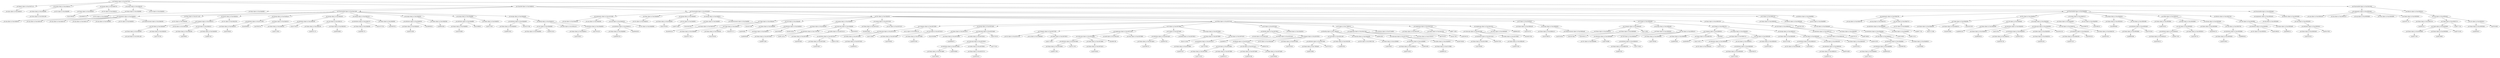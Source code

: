 strict digraph  {
<_ast.alias object at 0xa18afee50>;
<_ast.Import object at 0xa19c87c10>;
<_ast.Store object at 0x10295c290>;
<_ast.Name object at 0xa18afedd0>;
<_ast.Str object at 0xa18afed90>;
<_ast.Assign object at 0xa18afee10>;
<_ast.Name object at 0xa18afed50>;
Store2399344;
<_ast.Str object at 0xa18afed10>;
<_ast.Assign object at 0xa18a6d750>;
<_ast.Name object at 0xa18afe990>;
Store6809710;
<_ast.Str object at 0xa18afe950>;
<_ast.Assign object at 0xa18afec50>;
<_ast.Str object at 0xa18afe890>;
<_ast.Expr object at 0xa18afe8d0>;
<_ast.arg object at 0xa18afe810>;
<_ast.arg object at 0xa18afe7d0>;
<_ast.arg object at 0xa18afe750>;
<_ast.arg object at 0xa18afe710>;
<_ast.arg object at 0xa18afe690>;
<_ast.Str object at 0xa18afe650>;
<_ast.NameConstant object at 0xa18afe5d0>;
<_ast.arguments object at 0xa18afe850>;
<_ast.Str object at 0xa18afe590>;
<_ast.Expr object at 0xa19c7cc50>;
<_ast.Load object at 0x10295c1d0>;
<_ast.Name object at 0xa18afe490>;
<_ast.Name object at 0xa18afe450>;
Load7476739;
<_ast.Call object at 0xa18afe4d0>;
<_ast.Eq object at 0x102961a90>;
<_ast.Name object at 0xa18afe3d0>;
Load209655;
<_ast.Name object at 0xa18afe390>;
Load667442;
<_ast.Call object at 0xa18afe410>;
<_ast.Compare object at 0xa18afe510>;
<_ast.Str object at 0xa16da2550>;
<_ast.Assert object at 0xa18afe550>;
<_ast.Name object at 0xa18afe350>;
Load4168448;
<_ast.Attribute object at 0xa19c7c950>;
Store6308952;
<_ast.Name object at 0xa18afe310>;
Load7892524;
<_ast.Assign object at 0xa18a58a10>;
<_ast.Name object at 0xa18afe250>;
Load2112854;
<_ast.Attribute object at 0xa18afe290>;
Store2750410;
<_ast.Name object at 0xa18afe1d0>;
Load5531170;
<_ast.Name object at 0xa18afe190>;
Load9549466;
<_ast.Call object at 0xa18afe210>;
<_ast.Assign object at 0xa18afe2d0>;
<_ast.Name object at 0xa18afe0d0>;
Load5894779;
<_ast.Attribute object at 0xa18afe110>;
Store1973759;
<_ast.Name object at 0xa18afe090>;
Load3408750;
<_ast.Assign object at 0xa18afe150>;
<_ast.Name object at 0xa16da8a50>;
Load4321939;
<_ast.Attribute object at 0xa16da8550>;
Store8800810;
<_ast.Name object at 0xa16da82d0>;
Load6843309;
<_ast.Assign object at 0xa18afe050>;
<_ast.Name object at 0xa16da8f50>;
Load1618466;
<_ast.Attribute object at 0xa16da8f90>;
Store1968622;
<_ast.Name object at 0xa16da8f10>;
Load3737907;
<_ast.Assign object at 0xa16da8fd0>;
<_ast.Name object at 0xa16da8e50>;
Load8910455;
<_ast.Attribute object at 0xa16da8e90>;
Store5475796;
<_ast.Num object at 0xa16da8d90>;
<_ast.List object at 0xa16da8dd0>;
Load5013518;
<_ast.Mult object at 0x10295ce10>;
<_ast.Name object at 0xa16da8d10>;
Load2428537;
<_ast.Attribute object at 0xa16da8d50>;
Load7434130;
<_ast.BinOp object at 0xa16da8e10>;
<_ast.Assign object at 0xa16da8ed0>;
<_ast.FunctionDef object at 0xa18a41490>;
<_ast.arg object at 0xa16da8cd0>;
<_ast.arg object at 0xa16da8c90>;
<_ast.Name object at 0xa16da8bd0>;
Load6038726;
<_ast.Attribute object at 0xa16da8c10>;
Load4948180;
<_ast.Str object at 0xa16da8b90>;
<_ast.Call object at 0xa16da8c50>;
<_ast.arguments object at 0xa1a3105d0>;
<_ast.Str object at 0xa16da8b10>;
<_ast.Expr object at 0xa16da8b50>;
<_ast.Name object at 0xa18afee90>;
Store1355350;
<_ast.List object at 0xa18afef50>;
Load6725300;
<_ast.Assign object at 0xa18afeed0>;
<_ast.Name object at 0xa18afefd0>;
Store5506789;
<_ast.NameConstant object at 0xa18afef90>;
<_ast.Assign object at 0xa18afef10>;
<_ast.Name object at 0xa18afe790>;
Store8626167;
<_ast.Name object at 0xa18afe6d0>;
Store9147746;
<_ast.Name object at 0xa18afecd0>;
Store760199;
<_ast.Tuple object at 0xa18afeb10>;
Store2670772;
<_ast.Tuple object at 0xa18afea50>;
Store407589;
<_ast.Name object at 0xa18afeb90>;
Load292961;
<_ast.Name object at 0xa18afe610>;
Load8365086;
<_ast.Attribute object at 0xa18afeb50>;
Load1094934;
<_ast.Call object at 0xa18afea90>;
<_ast.Name object at 0xa18afead0>;
Store9210910;
<_ast.Name object at 0xa16d7d050>;
Load9675296;
<_ast.Attribute object at 0xa17b97050>;
Load6114074;
<_ast.Name object at 0xa16d7d090>;
Load3492486;
<_ast.Index object at 0xa16d7d110>;
<_ast.Subscript object at 0xa18afebd0>;
Load1933813;
<_ast.Assign object at 0xa18afe9d0>;
<_ast.Name object at 0xa16d7d150>;
Store8823604;
<_ast.Str object at 0xa16d7d210>;
<_ast.Assign object at 0xa16d7d190>;
<_ast.Name object at 0xa16d7d2d0>;
Load4979007;
<_ast.Attribute object at 0xa16d7d310>;
Load5147030;
<_ast.Name object at 0xa16d7d350>;
Load885916;
<_ast.Index object at 0xa16d7d390>;
<_ast.Subscript object at 0xa16d7d250>;
Load1229891;
<_ast.Lt object at 0x102961c10>;
<_ast.Name object at 0xa16d7d3d0>;
Load7605601;
<_ast.Name object at 0xa16d7d490>;
Load5022500;
<_ast.Call object at 0xa16d7d410>;
<_ast.Compare object at 0xa16d7d290>;
<_ast.Name object at 0xa16d7d510>;
Store2003899;
<_ast.Name object at 0xa16d7d590>;
Load4684672;
<_ast.Name object at 0xa16d7d690>;
Load5798001;
<_ast.Attribute object at 0xa16d7d5d0>;
Load5559809;
<_ast.Name object at 0xa16d7d710>;
Load4920457;
<_ast.Index object at 0xa16d7d650>;
<_ast.Subscript object at 0xa16d7d610>;
Load775344;
<_ast.Index object at 0xa16d7d550>;
<_ast.Subscript object at 0xa16d7d4d0>;
Load1078379;
<_ast.Assign object at 0xa16d7d450>;
<_ast.Str object at 0xa16d7d750>;
<_ast.In object at 0x1029690d0>;
<_ast.Name object at 0xa16d7d810>;
Load2175384;
<_ast.Compare object at 0xa16d7d790>;
<_ast.Name object at 0xa16d7d950>;
Load8312798;
<_ast.Attribute object at 0xa16d7d850>;
Load7011825;
<_ast.Name object at 0xa16d7da10>;
Load2544924;
<_ast.Index object at 0xa16d7d8d0>;
<_ast.Subscript object at 0xa16d7d890>;
Store894786;
<_ast.Add object at 0x10295cc90>;
<_ast.Num object at 0xa16d7d990>;
<_ast.AugAssign object at 0xa16d7d7d0>;
<_ast.Name object at 0xa16d7db50>;
Load4389276;
<_ast.Attribute object at 0xa16d7da50>;
Load3647822;
<_ast.Break object at 0xa16d7db10>;
<_ast.If object at 0xa16d7dad0>;
<_ast.Name object at 0xa16d7db90>;
Store1214443;
<_ast.Name object at 0xa16d7d9d0>;
Load4674877;
<_ast.Attribute object at 0xa16d7dc10>;
Load7167638;
<_ast.Call object at 0xa16d7dc50>;
<_ast.Assign object at 0xa16d7dbd0>;
<_ast.If object at 0xa16d7d6d0>;
<_ast.And object at 0x10295ca90>;
<_ast.Name object at 0xa16d7dcd0>;
Load468574;
<_ast.Name object at 0xa16d7df50>;
Load2116797;
<_ast.Name object at 0xa16d7df90>;
Load9455471;
<_ast.Call object at 0xa16d7d0d0>;
<_ast.Name object at 0xa16d7de90>;
Load6026789;
<_ast.Name object at 0xa16d7da90>;
Load3289084;
<_ast.Call object at 0xa16d7de10>;
<_ast.BinOp object at 0xa16d7dd10>;
Add3647841;
<_ast.Gt object at 0x102961d90>;
<_ast.Name object at 0xa16d7de50>;
Load7676434;
<_ast.Compare object at 0xa16d7df10>;
<_ast.BoolOp object at 0xa16d7d910>;
<_ast.Break object at 0xa18a48550>;
<_ast.If object at 0xa16d7dc90>;
<_ast.Name object at 0xa17d85a90>;
Load6223984;
<_ast.Attribute object at 0xa18a519d0>;
Load797610;
<_ast.Name object at 0xa19c6c290>;
Load656788;
<_ast.Call object at 0xa18a51a90>;
<_ast.Not object at 0x1029617d0>;
<_ast.Name object at 0xa1a2f0dd0>;
Load6198912;
<_ast.UnaryOp object at 0xa18aa9c90>;
<_ast.BoolOp object at 0xa17d80450>;
And8824834;
<_ast.Name object at 0xa1a306a10>;
Load8791933;
<_ast.Attribute object at 0xa1a306990>;
Load654088;
<_ast.Name object at 0xa22135fd0>;
Load9681551;
<_ast.Index object at 0xa18a6d950>;
<_ast.Subscript object at 0xa19c76210>;
Store6784843;
<_ast.Num object at 0xa1b7d5410>;
<_ast.AugAssign object at 0xa18a513d0>;
Add7824970;
<_ast.Continue object at 0xa167ad9d0>;
<_ast.If object at 0xa17d80510>;
<_ast.Name object at 0xa18a41e50>;
Store31769;
<_ast.Name object at 0xa18a41f50>;
Load5348145;
<_ast.AugAssign object at 0xa18a55190>;
Add6771809;
<_ast.Name object at 0xa18a70090>;
Load1495861;
<_ast.Attribute object at 0xa18a70c50>;
Load3457058;
<_ast.Name object at 0xa16d84c90>;
Load6357059;
<_ast.Index object at 0xa18a700d0>;
<_ast.Subscript object at 0xa18a41990>;
Store6347845;
<_ast.Num object at 0xa16d84bd0>;
<_ast.AugAssign object at 0xa18a41610>;
Add6694186;
<_ast.While object at 0xa16d7d1d0>;
<_ast.Name object at 0xa16d84cd0>;
Load1919747;
<_ast.Name object at 0xa16d84c10>;
Store5198679;
<_ast.NameConstant object at 0xa16d84ad0>;
<_ast.Assign object at 0xa16d84b50>;
<_ast.If object at 0xa18a58e50>;
<_ast.Name object at 0xa16d84b10>;
Load2344282;
<_ast.Name object at 0xa16d849d0>;
Load2407094;
<_ast.Compare object at 0xa16d84a50>;
Eq2112800;
<_ast.Name object at 0xa16d84950>;
Store4584711;
<_ast.Str object at 0xa16d84990>;
<_ast.Attribute object at 0xa16d848d0>;
Load5765696;
<_ast.Name object at 0xa16d847d0>;
Load647642;
<_ast.Attribute object at 0xa16d84910>;
Load7276381;
<_ast.Call object at 0xa16d84850>;
<_ast.Name object at 0xa16d84890>;
Load7209546;
<_ast.Call object at 0xa16d84a10>;
<_ast.Assign object at 0xa16d84a90>;
<_ast.Name object at 0xa16d846d0>;
Load9564381;
<_ast.Name object at 0xa16d84790>;
Load4959979;
<_ast.Compare object at 0xa16d84810>;
Eq338687;
<_ast.Name object at 0xa16d84710>;
Store7188717;
<_ast.Str object at 0xa16d84550>;
<_ast.Attribute object at 0xa16d84690>;
Load1518147;
<_ast.Name object at 0xa16d84590>;
Load5732058;
<_ast.Attribute object at 0xa16d844d0>;
Load1064375;
<_ast.Call object at 0xa16d84610>;
<_ast.Name object at 0xa16d84450>;
Load5925508;
<_ast.Call object at 0xa16d845d0>;
<_ast.Assign object at 0xa16d84650>;
<_ast.Name object at 0xa16d84390>;
Store2187648;
<_ast.Str object at 0xa16d843d0>;
<_ast.Attribute object at 0xa16d84310>;
Load559065;
<_ast.Name object at 0xa16d84210>;
Load6397341;
<_ast.Attribute object at 0xa16d84350>;
Load9791608;
<_ast.Call object at 0xa16d84290>;
<_ast.Name object at 0xa16d842d0>;
Load4553204;
<_ast.Call object at 0xa16d84490>;
<_ast.Assign object at 0xa16d84510>;
<_ast.If object at 0xa16d84750>;
<_ast.If object at 0xa16d84b90>;
<_ast.Name object at 0xa16d841d0>;
Load4513976;
<_ast.Attribute object at 0xa16d84110>;
Load4782147;
<_ast.Name object at 0xa16d84090>;
Load6746904;
<_ast.Call object at 0xa16d84250>;
<_ast.Expr object at 0xa16d84190>;
<_ast.For object at 0xa18afec90>;
<_ast.Name object at 0xa16d84050>;
Load7901196;
<_ast.Name object at 0xa16da8950>;
Load5278514;
<_ast.Attribute object at 0xa16da8990>;
Load8834353;
<_ast.Attribute object at 0xa16da89d0>;
Load5869798;
<_ast.Name object at 0xa16da8910>;
Load293606;
<_ast.Call object at 0xa16da8a10>;
<_ast.Attribute object at 0xa16da8a90>;
Load3136632;
<_ast.Call object at 0xa16da8ad0>;
<_ast.Return object at 0xa16d840d0>;
<_ast.If object at 0xa16d84150>;
<_ast.Str object at 0xa16da8890>;
<_ast.Return object at 0xa16da88d0>;
<_ast.FunctionDef object at 0xa16d2d650>;
<_ast.arg object at 0xa16da8790>;
<_ast.arg object at 0xa16da8750>;
<_ast.Name object at 0xa16da8690>;
Load6115512;
<_ast.Attribute object at 0xa16da86d0>;
Load9077762;
<_ast.Str object at 0xa16da8650>;
<_ast.Call object at 0xa16da8710>;
<_ast.arguments object at 0xa16da87d0>;
<_ast.Name object at 0xa16da8590>;
Store7127386;
<_ast.Name object at 0xa16da8510>;
Store9553992;
<_ast.Tuple object at 0xa16da85d0>;
Store3432338;
<_ast.Name object at 0xa16da8490>;
Load6081025;
<_ast.Name object at 0xa16da8410>;
Load8849526;
<_ast.Attribute object at 0xa16da8450>;
Load123015;
<_ast.Call object at 0xa16da84d0>;
<_ast.Name object at 0xa16da8310>;
Load5045726;
<_ast.Attribute object at 0xa16da8350>;
Load4918756;
<_ast.Name object at 0xa16da8250>;
Load2642291;
<_ast.Index object at 0xa16da8290>;
<_ast.Subscript object at 0xa16da8390>;
Store5941351;
<_ast.Name object at 0xa16da8190>;
Load3873227;
<_ast.Attribute object at 0xa16da81d0>;
Load2803529;
<_ast.Name object at 0xa16da8150>;
Load5481381;
<_ast.Call object at 0xa16da8210>;
<_ast.Assign object at 0xa16da83d0>;
<_ast.For object at 0xa16da8610>;
<_ast.Name object at 0xa16da80d0>;
Store3899761;
<_ast.List object at 0xa16da8090>;
Load1698252;
<_ast.Assign object at 0xa16da8110>;
<_ast.Name object at 0xa16930550>;
Store9800992;
<_ast.Name object at 0xa169308d0>;
Load6805066;
<_ast.Attribute object at 0xa16930ad0>;
Load7978246;
<_ast.Call object at 0xa16930490>;
<_ast.Assign object at 0xa16da8050>;
<_ast.Name object at 0xa16930fd0>;
Load9233023;
<_ast.Name object at 0xa16930a10>;
Load4446222;
<_ast.Attribute object at 0xa16930810>;
Load5817002;
<_ast.Name object at 0xa16930910>;
Load1464718;
<_ast.Call object at 0xa16930850>;
<_ast.Expr object at 0xa169309d0>;
<_ast.Name object at 0xa16930890>;
Store6395276;
<_ast.Name object at 0xa16930950>;
Load3416823;
<_ast.Attribute object at 0xa16930990>;
Load8880043;
<_ast.Call object at 0xa16930790>;
<_ast.Assign object at 0xa16930a90>;
<_ast.While object at 0xa16930e10>;
<_ast.Str object at 0xa16930f10>;
<_ast.Attribute object at 0xa16930f50>;
Load2269818;
<_ast.Name object at 0xa16930ed0>;
Load5888214;
<_ast.Call object at 0xa16930f90>;
<_ast.Return object at 0xa169307d0>;
<_ast.FunctionDef object at 0xa16da8850>;
<_ast.arg object at 0xa16930dd0>;
<_ast.arguments object at 0xa16930e50>;
<_ast.Name object at 0xa16930cd0>;
Load3192323;
<_ast.Attribute object at 0xa16930d10>;
Load3247902;
<_ast.Call object at 0xa16930d50>;
<_ast.Return object at 0xa16930d90>;
<_ast.FunctionDef object at 0xa16930e90>;
<_ast.ClassDef object at 0xa18afe910>;
<_ast.arg object at 0xa16930c50>;
<_ast.arg object at 0xa16930c10>;
<_ast.arg object at 0xa16930bd0>;
<_ast.Num object at 0xa16930b90>;
<_ast.Name object at 0xa16930b50>;
Load1097178;
<_ast.arguments object at 0xa16930c90>;
<_ast.Name object at 0xa16930750>;
Load361014;
<_ast.Name object at 0xa16930690>;
Load3571081;
<_ast.Name object at 0xa16930650>;
Load8159962;
<_ast.Tuple object at 0xa169306d0>;
Load3724193;
<_ast.Tuple object at 0xa16930710>;
Load6777243;
<_ast.Name object at 0xa169305d0>;
Load4635627;
<_ast.List object at 0xa16930610>;
Load7616062;
<_ast.Call object at 0xa16930a50>;
<_ast.Return object at 0xa16930b10>;
<_ast.FunctionDef object at 0xa18a41d50>;
<_ast.Module object at 0xa19c87550>;
<_ast.Import object at 0xa19c87c10> -> <_ast.alias object at 0xa18afee50>;
<_ast.Name object at 0xa18afedd0> -> <_ast.Store object at 0x10295c290>;
<_ast.Assign object at 0xa18afee10> -> <_ast.Name object at 0xa18afedd0>;
<_ast.Assign object at 0xa18afee10> -> <_ast.Str object at 0xa18afed90>;
<_ast.Name object at 0xa18afed50> -> Store2399344;
<_ast.Assign object at 0xa18a6d750> -> <_ast.Name object at 0xa18afed50>;
<_ast.Assign object at 0xa18a6d750> -> <_ast.Str object at 0xa18afed10>;
<_ast.Name object at 0xa18afe990> -> Store6809710;
<_ast.Assign object at 0xa18afec50> -> <_ast.Name object at 0xa18afe990>;
<_ast.Assign object at 0xa18afec50> -> <_ast.Str object at 0xa18afe950>;
<_ast.Expr object at 0xa18afe8d0> -> <_ast.Str object at 0xa18afe890>;
<_ast.arguments object at 0xa18afe850> -> <_ast.arg object at 0xa18afe810>;
<_ast.arguments object at 0xa18afe850> -> <_ast.arg object at 0xa18afe7d0>;
<_ast.arguments object at 0xa18afe850> -> <_ast.arg object at 0xa18afe750>;
<_ast.arguments object at 0xa18afe850> -> <_ast.arg object at 0xa18afe710>;
<_ast.arguments object at 0xa18afe850> -> <_ast.arg object at 0xa18afe690>;
<_ast.arguments object at 0xa18afe850> -> <_ast.Str object at 0xa18afe650>;
<_ast.arguments object at 0xa18afe850> -> <_ast.NameConstant object at 0xa18afe5d0>;
<_ast.Expr object at 0xa19c7cc50> -> <_ast.Str object at 0xa18afe590>;
<_ast.Name object at 0xa18afe490> -> <_ast.Load object at 0x10295c1d0>;
<_ast.Name object at 0xa18afe450> -> Load7476739;
<_ast.Call object at 0xa18afe4d0> -> <_ast.Name object at 0xa18afe490>;
<_ast.Call object at 0xa18afe4d0> -> <_ast.Name object at 0xa18afe450>;
<_ast.Name object at 0xa18afe3d0> -> Load209655;
<_ast.Name object at 0xa18afe390> -> Load667442;
<_ast.Call object at 0xa18afe410> -> <_ast.Name object at 0xa18afe3d0>;
<_ast.Call object at 0xa18afe410> -> <_ast.Name object at 0xa18afe390>;
<_ast.Compare object at 0xa18afe510> -> <_ast.Call object at 0xa18afe4d0>;
<_ast.Compare object at 0xa18afe510> -> <_ast.Eq object at 0x102961a90>;
<_ast.Compare object at 0xa18afe510> -> <_ast.Call object at 0xa18afe410>;
<_ast.Assert object at 0xa18afe550> -> <_ast.Compare object at 0xa18afe510>;
<_ast.Assert object at 0xa18afe550> -> <_ast.Str object at 0xa16da2550>;
<_ast.Name object at 0xa18afe350> -> Load4168448;
<_ast.Attribute object at 0xa19c7c950> -> <_ast.Name object at 0xa18afe350>;
<_ast.Attribute object at 0xa19c7c950> -> Store6308952;
<_ast.Name object at 0xa18afe310> -> Load7892524;
<_ast.Assign object at 0xa18a58a10> -> <_ast.Attribute object at 0xa19c7c950>;
<_ast.Assign object at 0xa18a58a10> -> <_ast.Name object at 0xa18afe310>;
<_ast.Name object at 0xa18afe250> -> Load2112854;
<_ast.Attribute object at 0xa18afe290> -> <_ast.Name object at 0xa18afe250>;
<_ast.Attribute object at 0xa18afe290> -> Store2750410;
<_ast.Name object at 0xa18afe1d0> -> Load5531170;
<_ast.Name object at 0xa18afe190> -> Load9549466;
<_ast.Call object at 0xa18afe210> -> <_ast.Name object at 0xa18afe1d0>;
<_ast.Call object at 0xa18afe210> -> <_ast.Name object at 0xa18afe190>;
<_ast.Assign object at 0xa18afe2d0> -> <_ast.Attribute object at 0xa18afe290>;
<_ast.Assign object at 0xa18afe2d0> -> <_ast.Call object at 0xa18afe210>;
<_ast.Name object at 0xa18afe0d0> -> Load5894779;
<_ast.Attribute object at 0xa18afe110> -> <_ast.Name object at 0xa18afe0d0>;
<_ast.Attribute object at 0xa18afe110> -> Store1973759;
<_ast.Name object at 0xa18afe090> -> Load3408750;
<_ast.Assign object at 0xa18afe150> -> <_ast.Attribute object at 0xa18afe110>;
<_ast.Assign object at 0xa18afe150> -> <_ast.Name object at 0xa18afe090>;
<_ast.Name object at 0xa16da8a50> -> Load4321939;
<_ast.Attribute object at 0xa16da8550> -> <_ast.Name object at 0xa16da8a50>;
<_ast.Attribute object at 0xa16da8550> -> Store8800810;
<_ast.Name object at 0xa16da82d0> -> Load6843309;
<_ast.Assign object at 0xa18afe050> -> <_ast.Attribute object at 0xa16da8550>;
<_ast.Assign object at 0xa18afe050> -> <_ast.Name object at 0xa16da82d0>;
<_ast.Name object at 0xa16da8f50> -> Load1618466;
<_ast.Attribute object at 0xa16da8f90> -> <_ast.Name object at 0xa16da8f50>;
<_ast.Attribute object at 0xa16da8f90> -> Store1968622;
<_ast.Name object at 0xa16da8f10> -> Load3737907;
<_ast.Assign object at 0xa16da8fd0> -> <_ast.Attribute object at 0xa16da8f90>;
<_ast.Assign object at 0xa16da8fd0> -> <_ast.Name object at 0xa16da8f10>;
<_ast.Name object at 0xa16da8e50> -> Load8910455;
<_ast.Attribute object at 0xa16da8e90> -> <_ast.Name object at 0xa16da8e50>;
<_ast.Attribute object at 0xa16da8e90> -> Store5475796;
<_ast.List object at 0xa16da8dd0> -> <_ast.Num object at 0xa16da8d90>;
<_ast.List object at 0xa16da8dd0> -> Load5013518;
<_ast.Name object at 0xa16da8d10> -> Load2428537;
<_ast.Attribute object at 0xa16da8d50> -> <_ast.Name object at 0xa16da8d10>;
<_ast.Attribute object at 0xa16da8d50> -> Load7434130;
<_ast.BinOp object at 0xa16da8e10> -> <_ast.List object at 0xa16da8dd0>;
<_ast.BinOp object at 0xa16da8e10> -> <_ast.Mult object at 0x10295ce10>;
<_ast.BinOp object at 0xa16da8e10> -> <_ast.Attribute object at 0xa16da8d50>;
<_ast.Assign object at 0xa16da8ed0> -> <_ast.Attribute object at 0xa16da8e90>;
<_ast.Assign object at 0xa16da8ed0> -> <_ast.BinOp object at 0xa16da8e10>;
<_ast.FunctionDef object at 0xa18a41490> -> <_ast.arguments object at 0xa18afe850>;
<_ast.FunctionDef object at 0xa18a41490> -> <_ast.Expr object at 0xa19c7cc50>;
<_ast.FunctionDef object at 0xa18a41490> -> <_ast.Assert object at 0xa18afe550>;
<_ast.FunctionDef object at 0xa18a41490> -> <_ast.Assign object at 0xa18a58a10>;
<_ast.FunctionDef object at 0xa18a41490> -> <_ast.Assign object at 0xa18afe2d0>;
<_ast.FunctionDef object at 0xa18a41490> -> <_ast.Assign object at 0xa18afe150>;
<_ast.FunctionDef object at 0xa18a41490> -> <_ast.Assign object at 0xa18afe050>;
<_ast.FunctionDef object at 0xa18a41490> -> <_ast.Assign object at 0xa16da8fd0>;
<_ast.FunctionDef object at 0xa18a41490> -> <_ast.Assign object at 0xa16da8ed0>;
<_ast.Name object at 0xa16da8bd0> -> Load6038726;
<_ast.Attribute object at 0xa16da8c10> -> <_ast.Name object at 0xa16da8bd0>;
<_ast.Attribute object at 0xa16da8c10> -> Load4948180;
<_ast.Call object at 0xa16da8c50> -> <_ast.Attribute object at 0xa16da8c10>;
<_ast.Call object at 0xa16da8c50> -> <_ast.Str object at 0xa16da8b90>;
<_ast.arguments object at 0xa1a3105d0> -> <_ast.arg object at 0xa16da8cd0>;
<_ast.arguments object at 0xa1a3105d0> -> <_ast.arg object at 0xa16da8c90>;
<_ast.arguments object at 0xa1a3105d0> -> <_ast.Call object at 0xa16da8c50>;
<_ast.Expr object at 0xa16da8b50> -> <_ast.Str object at 0xa16da8b10>;
<_ast.Name object at 0xa18afee90> -> Store1355350;
<_ast.List object at 0xa18afef50> -> Load6725300;
<_ast.Assign object at 0xa18afeed0> -> <_ast.Name object at 0xa18afee90>;
<_ast.Assign object at 0xa18afeed0> -> <_ast.List object at 0xa18afef50>;
<_ast.Name object at 0xa18afefd0> -> Store5506789;
<_ast.Assign object at 0xa18afef10> -> <_ast.Name object at 0xa18afefd0>;
<_ast.Assign object at 0xa18afef10> -> <_ast.NameConstant object at 0xa18afef90>;
<_ast.Name object at 0xa18afe790> -> Store8626167;
<_ast.Name object at 0xa18afe6d0> -> Store9147746;
<_ast.Name object at 0xa18afecd0> -> Store760199;
<_ast.Tuple object at 0xa18afeb10> -> <_ast.Name object at 0xa18afe6d0>;
<_ast.Tuple object at 0xa18afeb10> -> <_ast.Name object at 0xa18afecd0>;
<_ast.Tuple object at 0xa18afeb10> -> Store2670772;
<_ast.Tuple object at 0xa18afea50> -> <_ast.Name object at 0xa18afe790>;
<_ast.Tuple object at 0xa18afea50> -> <_ast.Tuple object at 0xa18afeb10>;
<_ast.Tuple object at 0xa18afea50> -> Store407589;
<_ast.Name object at 0xa18afeb90> -> Load292961;
<_ast.Name object at 0xa18afe610> -> Load8365086;
<_ast.Attribute object at 0xa18afeb50> -> <_ast.Name object at 0xa18afe610>;
<_ast.Attribute object at 0xa18afeb50> -> Load1094934;
<_ast.Call object at 0xa18afea90> -> <_ast.Name object at 0xa18afeb90>;
<_ast.Call object at 0xa18afea90> -> <_ast.Attribute object at 0xa18afeb50>;
<_ast.Name object at 0xa18afead0> -> Store9210910;
<_ast.Name object at 0xa16d7d050> -> Load9675296;
<_ast.Attribute object at 0xa17b97050> -> <_ast.Name object at 0xa16d7d050>;
<_ast.Attribute object at 0xa17b97050> -> Load6114074;
<_ast.Name object at 0xa16d7d090> -> Load3492486;
<_ast.Index object at 0xa16d7d110> -> <_ast.Name object at 0xa16d7d090>;
<_ast.Subscript object at 0xa18afebd0> -> <_ast.Attribute object at 0xa17b97050>;
<_ast.Subscript object at 0xa18afebd0> -> <_ast.Index object at 0xa16d7d110>;
<_ast.Subscript object at 0xa18afebd0> -> Load1933813;
<_ast.Assign object at 0xa18afe9d0> -> <_ast.Name object at 0xa18afead0>;
<_ast.Assign object at 0xa18afe9d0> -> <_ast.Subscript object at 0xa18afebd0>;
<_ast.Name object at 0xa16d7d150> -> Store8823604;
<_ast.Assign object at 0xa16d7d190> -> <_ast.Name object at 0xa16d7d150>;
<_ast.Assign object at 0xa16d7d190> -> <_ast.Str object at 0xa16d7d210>;
<_ast.Name object at 0xa16d7d2d0> -> Load4979007;
<_ast.Attribute object at 0xa16d7d310> -> <_ast.Name object at 0xa16d7d2d0>;
<_ast.Attribute object at 0xa16d7d310> -> Load5147030;
<_ast.Name object at 0xa16d7d350> -> Load885916;
<_ast.Index object at 0xa16d7d390> -> <_ast.Name object at 0xa16d7d350>;
<_ast.Subscript object at 0xa16d7d250> -> <_ast.Attribute object at 0xa16d7d310>;
<_ast.Subscript object at 0xa16d7d250> -> <_ast.Index object at 0xa16d7d390>;
<_ast.Subscript object at 0xa16d7d250> -> Load1229891;
<_ast.Name object at 0xa16d7d3d0> -> Load7605601;
<_ast.Name object at 0xa16d7d490> -> Load5022500;
<_ast.Call object at 0xa16d7d410> -> <_ast.Name object at 0xa16d7d3d0>;
<_ast.Call object at 0xa16d7d410> -> <_ast.Name object at 0xa16d7d490>;
<_ast.Compare object at 0xa16d7d290> -> <_ast.Subscript object at 0xa16d7d250>;
<_ast.Compare object at 0xa16d7d290> -> <_ast.Lt object at 0x102961c10>;
<_ast.Compare object at 0xa16d7d290> -> <_ast.Call object at 0xa16d7d410>;
<_ast.Name object at 0xa16d7d510> -> Store2003899;
<_ast.Name object at 0xa16d7d590> -> Load4684672;
<_ast.Name object at 0xa16d7d690> -> Load5798001;
<_ast.Attribute object at 0xa16d7d5d0> -> <_ast.Name object at 0xa16d7d690>;
<_ast.Attribute object at 0xa16d7d5d0> -> Load5559809;
<_ast.Name object at 0xa16d7d710> -> Load4920457;
<_ast.Index object at 0xa16d7d650> -> <_ast.Name object at 0xa16d7d710>;
<_ast.Subscript object at 0xa16d7d610> -> <_ast.Attribute object at 0xa16d7d5d0>;
<_ast.Subscript object at 0xa16d7d610> -> <_ast.Index object at 0xa16d7d650>;
<_ast.Subscript object at 0xa16d7d610> -> Load775344;
<_ast.Index object at 0xa16d7d550> -> <_ast.Subscript object at 0xa16d7d610>;
<_ast.Subscript object at 0xa16d7d4d0> -> <_ast.Name object at 0xa16d7d590>;
<_ast.Subscript object at 0xa16d7d4d0> -> <_ast.Index object at 0xa16d7d550>;
<_ast.Subscript object at 0xa16d7d4d0> -> Load1078379;
<_ast.Assign object at 0xa16d7d450> -> <_ast.Name object at 0xa16d7d510>;
<_ast.Assign object at 0xa16d7d450> -> <_ast.Subscript object at 0xa16d7d4d0>;
<_ast.Name object at 0xa16d7d810> -> Load2175384;
<_ast.Compare object at 0xa16d7d790> -> <_ast.Str object at 0xa16d7d750>;
<_ast.Compare object at 0xa16d7d790> -> <_ast.In object at 0x1029690d0>;
<_ast.Compare object at 0xa16d7d790> -> <_ast.Name object at 0xa16d7d810>;
<_ast.Name object at 0xa16d7d950> -> Load8312798;
<_ast.Attribute object at 0xa16d7d850> -> <_ast.Name object at 0xa16d7d950>;
<_ast.Attribute object at 0xa16d7d850> -> Load7011825;
<_ast.Name object at 0xa16d7da10> -> Load2544924;
<_ast.Index object at 0xa16d7d8d0> -> <_ast.Name object at 0xa16d7da10>;
<_ast.Subscript object at 0xa16d7d890> -> <_ast.Attribute object at 0xa16d7d850>;
<_ast.Subscript object at 0xa16d7d890> -> <_ast.Index object at 0xa16d7d8d0>;
<_ast.Subscript object at 0xa16d7d890> -> Store894786;
<_ast.AugAssign object at 0xa16d7d7d0> -> <_ast.Subscript object at 0xa16d7d890>;
<_ast.AugAssign object at 0xa16d7d7d0> -> <_ast.Add object at 0x10295cc90>;
<_ast.AugAssign object at 0xa16d7d7d0> -> <_ast.Num object at 0xa16d7d990>;
<_ast.Name object at 0xa16d7db50> -> Load4389276;
<_ast.Attribute object at 0xa16d7da50> -> <_ast.Name object at 0xa16d7db50>;
<_ast.Attribute object at 0xa16d7da50> -> Load3647822;
<_ast.If object at 0xa16d7dad0> -> <_ast.Attribute object at 0xa16d7da50>;
<_ast.If object at 0xa16d7dad0> -> <_ast.Break object at 0xa16d7db10>;
<_ast.Name object at 0xa16d7db90> -> Store1214443;
<_ast.Name object at 0xa16d7d9d0> -> Load4674877;
<_ast.Attribute object at 0xa16d7dc10> -> <_ast.Name object at 0xa16d7d9d0>;
<_ast.Attribute object at 0xa16d7dc10> -> Load7167638;
<_ast.Call object at 0xa16d7dc50> -> <_ast.Attribute object at 0xa16d7dc10>;
<_ast.Assign object at 0xa16d7dbd0> -> <_ast.Name object at 0xa16d7db90>;
<_ast.Assign object at 0xa16d7dbd0> -> <_ast.Call object at 0xa16d7dc50>;
<_ast.If object at 0xa16d7d6d0> -> <_ast.Compare object at 0xa16d7d790>;
<_ast.If object at 0xa16d7d6d0> -> <_ast.AugAssign object at 0xa16d7d7d0>;
<_ast.If object at 0xa16d7d6d0> -> <_ast.If object at 0xa16d7dad0>;
<_ast.If object at 0xa16d7d6d0> -> <_ast.Assign object at 0xa16d7dbd0>;
<_ast.Name object at 0xa16d7dcd0> -> Load468574;
<_ast.Name object at 0xa16d7df50> -> Load2116797;
<_ast.Name object at 0xa16d7df90> -> Load9455471;
<_ast.Call object at 0xa16d7d0d0> -> <_ast.Name object at 0xa16d7df50>;
<_ast.Call object at 0xa16d7d0d0> -> <_ast.Name object at 0xa16d7df90>;
<_ast.Name object at 0xa16d7de90> -> Load6026789;
<_ast.Name object at 0xa16d7da90> -> Load3289084;
<_ast.Call object at 0xa16d7de10> -> <_ast.Name object at 0xa16d7de90>;
<_ast.Call object at 0xa16d7de10> -> <_ast.Name object at 0xa16d7da90>;
<_ast.BinOp object at 0xa16d7dd10> -> <_ast.Call object at 0xa16d7d0d0>;
<_ast.BinOp object at 0xa16d7dd10> -> Add3647841;
<_ast.BinOp object at 0xa16d7dd10> -> <_ast.Call object at 0xa16d7de10>;
<_ast.Name object at 0xa16d7de50> -> Load7676434;
<_ast.Compare object at 0xa16d7df10> -> <_ast.BinOp object at 0xa16d7dd10>;
<_ast.Compare object at 0xa16d7df10> -> <_ast.Gt object at 0x102961d90>;
<_ast.Compare object at 0xa16d7df10> -> <_ast.Name object at 0xa16d7de50>;
<_ast.BoolOp object at 0xa16d7d910> -> <_ast.And object at 0x10295ca90>;
<_ast.BoolOp object at 0xa16d7d910> -> <_ast.Name object at 0xa16d7dcd0>;
<_ast.BoolOp object at 0xa16d7d910> -> <_ast.Compare object at 0xa16d7df10>;
<_ast.If object at 0xa16d7dc90> -> <_ast.BoolOp object at 0xa16d7d910>;
<_ast.If object at 0xa16d7dc90> -> <_ast.Break object at 0xa18a48550>;
<_ast.Name object at 0xa17d85a90> -> Load6223984;
<_ast.Attribute object at 0xa18a519d0> -> <_ast.Name object at 0xa17d85a90>;
<_ast.Attribute object at 0xa18a519d0> -> Load797610;
<_ast.Name object at 0xa19c6c290> -> Load656788;
<_ast.Call object at 0xa18a51a90> -> <_ast.Attribute object at 0xa18a519d0>;
<_ast.Call object at 0xa18a51a90> -> <_ast.Name object at 0xa19c6c290>;
<_ast.Name object at 0xa1a2f0dd0> -> Load6198912;
<_ast.UnaryOp object at 0xa18aa9c90> -> <_ast.Not object at 0x1029617d0>;
<_ast.UnaryOp object at 0xa18aa9c90> -> <_ast.Name object at 0xa1a2f0dd0>;
<_ast.BoolOp object at 0xa17d80450> -> And8824834;
<_ast.BoolOp object at 0xa17d80450> -> <_ast.Call object at 0xa18a51a90>;
<_ast.BoolOp object at 0xa17d80450> -> <_ast.UnaryOp object at 0xa18aa9c90>;
<_ast.Name object at 0xa1a306a10> -> Load8791933;
<_ast.Attribute object at 0xa1a306990> -> <_ast.Name object at 0xa1a306a10>;
<_ast.Attribute object at 0xa1a306990> -> Load654088;
<_ast.Name object at 0xa22135fd0> -> Load9681551;
<_ast.Index object at 0xa18a6d950> -> <_ast.Name object at 0xa22135fd0>;
<_ast.Subscript object at 0xa19c76210> -> <_ast.Attribute object at 0xa1a306990>;
<_ast.Subscript object at 0xa19c76210> -> <_ast.Index object at 0xa18a6d950>;
<_ast.Subscript object at 0xa19c76210> -> Store6784843;
<_ast.AugAssign object at 0xa18a513d0> -> <_ast.Subscript object at 0xa19c76210>;
<_ast.AugAssign object at 0xa18a513d0> -> Add7824970;
<_ast.AugAssign object at 0xa18a513d0> -> <_ast.Num object at 0xa1b7d5410>;
<_ast.If object at 0xa17d80510> -> <_ast.BoolOp object at 0xa17d80450>;
<_ast.If object at 0xa17d80510> -> <_ast.AugAssign object at 0xa18a513d0>;
<_ast.If object at 0xa17d80510> -> <_ast.Continue object at 0xa167ad9d0>;
<_ast.Name object at 0xa18a41e50> -> Store31769;
<_ast.Name object at 0xa18a41f50> -> Load5348145;
<_ast.AugAssign object at 0xa18a55190> -> <_ast.Name object at 0xa18a41e50>;
<_ast.AugAssign object at 0xa18a55190> -> Add6771809;
<_ast.AugAssign object at 0xa18a55190> -> <_ast.Name object at 0xa18a41f50>;
<_ast.Name object at 0xa18a70090> -> Load1495861;
<_ast.Attribute object at 0xa18a70c50> -> <_ast.Name object at 0xa18a70090>;
<_ast.Attribute object at 0xa18a70c50> -> Load3457058;
<_ast.Name object at 0xa16d84c90> -> Load6357059;
<_ast.Index object at 0xa18a700d0> -> <_ast.Name object at 0xa16d84c90>;
<_ast.Subscript object at 0xa18a41990> -> <_ast.Attribute object at 0xa18a70c50>;
<_ast.Subscript object at 0xa18a41990> -> <_ast.Index object at 0xa18a700d0>;
<_ast.Subscript object at 0xa18a41990> -> Store6347845;
<_ast.AugAssign object at 0xa18a41610> -> <_ast.Subscript object at 0xa18a41990>;
<_ast.AugAssign object at 0xa18a41610> -> Add6694186;
<_ast.AugAssign object at 0xa18a41610> -> <_ast.Num object at 0xa16d84bd0>;
<_ast.While object at 0xa16d7d1d0> -> <_ast.Compare object at 0xa16d7d290>;
<_ast.While object at 0xa16d7d1d0> -> <_ast.Assign object at 0xa16d7d450>;
<_ast.While object at 0xa16d7d1d0> -> <_ast.If object at 0xa16d7d6d0>;
<_ast.While object at 0xa16d7d1d0> -> <_ast.If object at 0xa16d7dc90>;
<_ast.While object at 0xa16d7d1d0> -> <_ast.If object at 0xa17d80510>;
<_ast.While object at 0xa16d7d1d0> -> <_ast.AugAssign object at 0xa18a55190>;
<_ast.While object at 0xa16d7d1d0> -> <_ast.AugAssign object at 0xa18a41610>;
<_ast.Name object at 0xa16d84cd0> -> Load1919747;
<_ast.Name object at 0xa16d84c10> -> Store5198679;
<_ast.Assign object at 0xa16d84b50> -> <_ast.Name object at 0xa16d84c10>;
<_ast.Assign object at 0xa16d84b50> -> <_ast.NameConstant object at 0xa16d84ad0>;
<_ast.If object at 0xa18a58e50> -> <_ast.Name object at 0xa16d84cd0>;
<_ast.If object at 0xa18a58e50> -> <_ast.Assign object at 0xa16d84b50>;
<_ast.Name object at 0xa16d84b10> -> Load2344282;
<_ast.Name object at 0xa16d849d0> -> Load2407094;
<_ast.Compare object at 0xa16d84a50> -> <_ast.Name object at 0xa16d84b10>;
<_ast.Compare object at 0xa16d84a50> -> Eq2112800;
<_ast.Compare object at 0xa16d84a50> -> <_ast.Name object at 0xa16d849d0>;
<_ast.Name object at 0xa16d84950> -> Store4584711;
<_ast.Attribute object at 0xa16d848d0> -> <_ast.Str object at 0xa16d84990>;
<_ast.Attribute object at 0xa16d848d0> -> Load5765696;
<_ast.Name object at 0xa16d847d0> -> Load647642;
<_ast.Attribute object at 0xa16d84910> -> <_ast.Name object at 0xa16d847d0>;
<_ast.Attribute object at 0xa16d84910> -> Load7276381;
<_ast.Call object at 0xa16d84850> -> <_ast.Attribute object at 0xa16d84910>;
<_ast.Name object at 0xa16d84890> -> Load7209546;
<_ast.Call object at 0xa16d84a10> -> <_ast.Attribute object at 0xa16d848d0>;
<_ast.Call object at 0xa16d84a10> -> <_ast.Call object at 0xa16d84850>;
<_ast.Call object at 0xa16d84a10> -> <_ast.Name object at 0xa16d84890>;
<_ast.Assign object at 0xa16d84a90> -> <_ast.Name object at 0xa16d84950>;
<_ast.Assign object at 0xa16d84a90> -> <_ast.Call object at 0xa16d84a10>;
<_ast.Name object at 0xa16d846d0> -> Load9564381;
<_ast.Name object at 0xa16d84790> -> Load4959979;
<_ast.Compare object at 0xa16d84810> -> <_ast.Name object at 0xa16d846d0>;
<_ast.Compare object at 0xa16d84810> -> Eq338687;
<_ast.Compare object at 0xa16d84810> -> <_ast.Name object at 0xa16d84790>;
<_ast.Name object at 0xa16d84710> -> Store7188717;
<_ast.Attribute object at 0xa16d84690> -> <_ast.Str object at 0xa16d84550>;
<_ast.Attribute object at 0xa16d84690> -> Load1518147;
<_ast.Name object at 0xa16d84590> -> Load5732058;
<_ast.Attribute object at 0xa16d844d0> -> <_ast.Name object at 0xa16d84590>;
<_ast.Attribute object at 0xa16d844d0> -> Load1064375;
<_ast.Call object at 0xa16d84610> -> <_ast.Attribute object at 0xa16d844d0>;
<_ast.Name object at 0xa16d84450> -> Load5925508;
<_ast.Call object at 0xa16d845d0> -> <_ast.Attribute object at 0xa16d84690>;
<_ast.Call object at 0xa16d845d0> -> <_ast.Call object at 0xa16d84610>;
<_ast.Call object at 0xa16d845d0> -> <_ast.Name object at 0xa16d84450>;
<_ast.Assign object at 0xa16d84650> -> <_ast.Name object at 0xa16d84710>;
<_ast.Assign object at 0xa16d84650> -> <_ast.Call object at 0xa16d845d0>;
<_ast.Name object at 0xa16d84390> -> Store2187648;
<_ast.Attribute object at 0xa16d84310> -> <_ast.Str object at 0xa16d843d0>;
<_ast.Attribute object at 0xa16d84310> -> Load559065;
<_ast.Name object at 0xa16d84210> -> Load6397341;
<_ast.Attribute object at 0xa16d84350> -> <_ast.Name object at 0xa16d84210>;
<_ast.Attribute object at 0xa16d84350> -> Load9791608;
<_ast.Call object at 0xa16d84290> -> <_ast.Attribute object at 0xa16d84350>;
<_ast.Name object at 0xa16d842d0> -> Load4553204;
<_ast.Call object at 0xa16d84490> -> <_ast.Attribute object at 0xa16d84310>;
<_ast.Call object at 0xa16d84490> -> <_ast.Call object at 0xa16d84290>;
<_ast.Call object at 0xa16d84490> -> <_ast.Name object at 0xa16d842d0>;
<_ast.Assign object at 0xa16d84510> -> <_ast.Name object at 0xa16d84390>;
<_ast.Assign object at 0xa16d84510> -> <_ast.Call object at 0xa16d84490>;
<_ast.If object at 0xa16d84750> -> <_ast.Compare object at 0xa16d84810>;
<_ast.If object at 0xa16d84750> -> <_ast.Assign object at 0xa16d84650>;
<_ast.If object at 0xa16d84750> -> <_ast.Assign object at 0xa16d84510>;
<_ast.If object at 0xa16d84b90> -> <_ast.Compare object at 0xa16d84a50>;
<_ast.If object at 0xa16d84b90> -> <_ast.Assign object at 0xa16d84a90>;
<_ast.If object at 0xa16d84b90> -> <_ast.If object at 0xa16d84750>;
<_ast.Name object at 0xa16d841d0> -> Load4513976;
<_ast.Attribute object at 0xa16d84110> -> <_ast.Name object at 0xa16d841d0>;
<_ast.Attribute object at 0xa16d84110> -> Load4782147;
<_ast.Name object at 0xa16d84090> -> Load6746904;
<_ast.Call object at 0xa16d84250> -> <_ast.Attribute object at 0xa16d84110>;
<_ast.Call object at 0xa16d84250> -> <_ast.Name object at 0xa16d84090>;
<_ast.Expr object at 0xa16d84190> -> <_ast.Call object at 0xa16d84250>;
<_ast.For object at 0xa18afec90> -> <_ast.Tuple object at 0xa18afea50>;
<_ast.For object at 0xa18afec90> -> <_ast.Call object at 0xa18afea90>;
<_ast.For object at 0xa18afec90> -> <_ast.Assign object at 0xa18afe9d0>;
<_ast.For object at 0xa18afec90> -> <_ast.Assign object at 0xa16d7d190>;
<_ast.For object at 0xa18afec90> -> <_ast.While object at 0xa16d7d1d0>;
<_ast.For object at 0xa18afec90> -> <_ast.If object at 0xa18a58e50>;
<_ast.For object at 0xa18afec90> -> <_ast.If object at 0xa16d84b90>;
<_ast.For object at 0xa18afec90> -> <_ast.Expr object at 0xa16d84190>;
<_ast.Name object at 0xa16d84050> -> Load7901196;
<_ast.Name object at 0xa16da8950> -> Load5278514;
<_ast.Attribute object at 0xa16da8990> -> <_ast.Name object at 0xa16da8950>;
<_ast.Attribute object at 0xa16da8990> -> Load8834353;
<_ast.Attribute object at 0xa16da89d0> -> <_ast.Attribute object at 0xa16da8990>;
<_ast.Attribute object at 0xa16da89d0> -> Load5869798;
<_ast.Name object at 0xa16da8910> -> Load293606;
<_ast.Call object at 0xa16da8a10> -> <_ast.Attribute object at 0xa16da89d0>;
<_ast.Call object at 0xa16da8a10> -> <_ast.Name object at 0xa16da8910>;
<_ast.Attribute object at 0xa16da8a90> -> <_ast.Call object at 0xa16da8a10>;
<_ast.Attribute object at 0xa16da8a90> -> Load3136632;
<_ast.Call object at 0xa16da8ad0> -> <_ast.Attribute object at 0xa16da8a90>;
<_ast.Return object at 0xa16d840d0> -> <_ast.Call object at 0xa16da8ad0>;
<_ast.If object at 0xa16d84150> -> <_ast.Name object at 0xa16d84050>;
<_ast.If object at 0xa16d84150> -> <_ast.Return object at 0xa16d840d0>;
<_ast.Return object at 0xa16da88d0> -> <_ast.Str object at 0xa16da8890>;
<_ast.FunctionDef object at 0xa16d2d650> -> <_ast.arguments object at 0xa1a3105d0>;
<_ast.FunctionDef object at 0xa16d2d650> -> <_ast.Expr object at 0xa16da8b50>;
<_ast.FunctionDef object at 0xa16d2d650> -> <_ast.Assign object at 0xa18afeed0>;
<_ast.FunctionDef object at 0xa16d2d650> -> <_ast.Assign object at 0xa18afef10>;
<_ast.FunctionDef object at 0xa16d2d650> -> <_ast.For object at 0xa18afec90>;
<_ast.FunctionDef object at 0xa16d2d650> -> <_ast.If object at 0xa16d84150>;
<_ast.FunctionDef object at 0xa16d2d650> -> <_ast.Return object at 0xa16da88d0>;
<_ast.Name object at 0xa16da8690> -> Load6115512;
<_ast.Attribute object at 0xa16da86d0> -> <_ast.Name object at 0xa16da8690>;
<_ast.Attribute object at 0xa16da86d0> -> Load9077762;
<_ast.Call object at 0xa16da8710> -> <_ast.Attribute object at 0xa16da86d0>;
<_ast.Call object at 0xa16da8710> -> <_ast.Str object at 0xa16da8650>;
<_ast.arguments object at 0xa16da87d0> -> <_ast.arg object at 0xa16da8790>;
<_ast.arguments object at 0xa16da87d0> -> <_ast.arg object at 0xa16da8750>;
<_ast.arguments object at 0xa16da87d0> -> <_ast.Call object at 0xa16da8710>;
<_ast.Name object at 0xa16da8590> -> Store7127386;
<_ast.Name object at 0xa16da8510> -> Store9553992;
<_ast.Tuple object at 0xa16da85d0> -> <_ast.Name object at 0xa16da8590>;
<_ast.Tuple object at 0xa16da85d0> -> <_ast.Name object at 0xa16da8510>;
<_ast.Tuple object at 0xa16da85d0> -> Store3432338;
<_ast.Name object at 0xa16da8490> -> Load6081025;
<_ast.Name object at 0xa16da8410> -> Load8849526;
<_ast.Attribute object at 0xa16da8450> -> <_ast.Name object at 0xa16da8410>;
<_ast.Attribute object at 0xa16da8450> -> Load123015;
<_ast.Call object at 0xa16da84d0> -> <_ast.Name object at 0xa16da8490>;
<_ast.Call object at 0xa16da84d0> -> <_ast.Attribute object at 0xa16da8450>;
<_ast.Name object at 0xa16da8310> -> Load5045726;
<_ast.Attribute object at 0xa16da8350> -> <_ast.Name object at 0xa16da8310>;
<_ast.Attribute object at 0xa16da8350> -> Load4918756;
<_ast.Name object at 0xa16da8250> -> Load2642291;
<_ast.Index object at 0xa16da8290> -> <_ast.Name object at 0xa16da8250>;
<_ast.Subscript object at 0xa16da8390> -> <_ast.Attribute object at 0xa16da8350>;
<_ast.Subscript object at 0xa16da8390> -> <_ast.Index object at 0xa16da8290>;
<_ast.Subscript object at 0xa16da8390> -> Store5941351;
<_ast.Name object at 0xa16da8190> -> Load3873227;
<_ast.Attribute object at 0xa16da81d0> -> <_ast.Name object at 0xa16da8190>;
<_ast.Attribute object at 0xa16da81d0> -> Load2803529;
<_ast.Name object at 0xa16da8150> -> Load5481381;
<_ast.Call object at 0xa16da8210> -> <_ast.Attribute object at 0xa16da81d0>;
<_ast.Call object at 0xa16da8210> -> <_ast.Name object at 0xa16da8150>;
<_ast.Assign object at 0xa16da83d0> -> <_ast.Subscript object at 0xa16da8390>;
<_ast.Assign object at 0xa16da83d0> -> <_ast.Call object at 0xa16da8210>;
<_ast.For object at 0xa16da8610> -> <_ast.Tuple object at 0xa16da85d0>;
<_ast.For object at 0xa16da8610> -> <_ast.Call object at 0xa16da84d0>;
<_ast.For object at 0xa16da8610> -> <_ast.Assign object at 0xa16da83d0>;
<_ast.Name object at 0xa16da80d0> -> Store3899761;
<_ast.List object at 0xa16da8090> -> Load1698252;
<_ast.Assign object at 0xa16da8110> -> <_ast.Name object at 0xa16da80d0>;
<_ast.Assign object at 0xa16da8110> -> <_ast.List object at 0xa16da8090>;
<_ast.Name object at 0xa16930550> -> Store9800992;
<_ast.Name object at 0xa169308d0> -> Load6805066;
<_ast.Attribute object at 0xa16930ad0> -> <_ast.Name object at 0xa169308d0>;
<_ast.Attribute object at 0xa16930ad0> -> Load7978246;
<_ast.Call object at 0xa16930490> -> <_ast.Attribute object at 0xa16930ad0>;
<_ast.Assign object at 0xa16da8050> -> <_ast.Name object at 0xa16930550>;
<_ast.Assign object at 0xa16da8050> -> <_ast.Call object at 0xa16930490>;
<_ast.Name object at 0xa16930fd0> -> Load9233023;
<_ast.Name object at 0xa16930a10> -> Load4446222;
<_ast.Attribute object at 0xa16930810> -> <_ast.Name object at 0xa16930a10>;
<_ast.Attribute object at 0xa16930810> -> Load5817002;
<_ast.Name object at 0xa16930910> -> Load1464718;
<_ast.Call object at 0xa16930850> -> <_ast.Attribute object at 0xa16930810>;
<_ast.Call object at 0xa16930850> -> <_ast.Name object at 0xa16930910>;
<_ast.Expr object at 0xa169309d0> -> <_ast.Call object at 0xa16930850>;
<_ast.Name object at 0xa16930890> -> Store6395276;
<_ast.Name object at 0xa16930950> -> Load3416823;
<_ast.Attribute object at 0xa16930990> -> <_ast.Name object at 0xa16930950>;
<_ast.Attribute object at 0xa16930990> -> Load8880043;
<_ast.Call object at 0xa16930790> -> <_ast.Attribute object at 0xa16930990>;
<_ast.Assign object at 0xa16930a90> -> <_ast.Name object at 0xa16930890>;
<_ast.Assign object at 0xa16930a90> -> <_ast.Call object at 0xa16930790>;
<_ast.While object at 0xa16930e10> -> <_ast.Name object at 0xa16930fd0>;
<_ast.While object at 0xa16930e10> -> <_ast.Expr object at 0xa169309d0>;
<_ast.While object at 0xa16930e10> -> <_ast.Assign object at 0xa16930a90>;
<_ast.Attribute object at 0xa16930f50> -> <_ast.Str object at 0xa16930f10>;
<_ast.Attribute object at 0xa16930f50> -> Load2269818;
<_ast.Name object at 0xa16930ed0> -> Load5888214;
<_ast.Call object at 0xa16930f90> -> <_ast.Attribute object at 0xa16930f50>;
<_ast.Call object at 0xa16930f90> -> <_ast.Name object at 0xa16930ed0>;
<_ast.Return object at 0xa169307d0> -> <_ast.Call object at 0xa16930f90>;
<_ast.FunctionDef object at 0xa16da8850> -> <_ast.arguments object at 0xa16da87d0>;
<_ast.FunctionDef object at 0xa16da8850> -> <_ast.For object at 0xa16da8610>;
<_ast.FunctionDef object at 0xa16da8850> -> <_ast.Assign object at 0xa16da8110>;
<_ast.FunctionDef object at 0xa16da8850> -> <_ast.Assign object at 0xa16da8050>;
<_ast.FunctionDef object at 0xa16da8850> -> <_ast.While object at 0xa16930e10>;
<_ast.FunctionDef object at 0xa16da8850> -> <_ast.Return object at 0xa169307d0>;
<_ast.arguments object at 0xa16930e50> -> <_ast.arg object at 0xa16930dd0>;
<_ast.Name object at 0xa16930cd0> -> Load3192323;
<_ast.Attribute object at 0xa16930d10> -> <_ast.Name object at 0xa16930cd0>;
<_ast.Attribute object at 0xa16930d10> -> Load3247902;
<_ast.Call object at 0xa16930d50> -> <_ast.Attribute object at 0xa16930d10>;
<_ast.Return object at 0xa16930d90> -> <_ast.Call object at 0xa16930d50>;
<_ast.FunctionDef object at 0xa16930e90> -> <_ast.arguments object at 0xa16930e50>;
<_ast.FunctionDef object at 0xa16930e90> -> <_ast.Return object at 0xa16930d90>;
<_ast.ClassDef object at 0xa18afe910> -> <_ast.Expr object at 0xa18afe8d0>;
<_ast.ClassDef object at 0xa18afe910> -> <_ast.FunctionDef object at 0xa18a41490>;
<_ast.ClassDef object at 0xa18afe910> -> <_ast.FunctionDef object at 0xa16d2d650>;
<_ast.ClassDef object at 0xa18afe910> -> <_ast.FunctionDef object at 0xa16da8850>;
<_ast.ClassDef object at 0xa18afe910> -> <_ast.FunctionDef object at 0xa16930e90>;
<_ast.Name object at 0xa16930b50> -> Load1097178;
<_ast.arguments object at 0xa16930c90> -> <_ast.arg object at 0xa16930c50>;
<_ast.arguments object at 0xa16930c90> -> <_ast.arg object at 0xa16930c10>;
<_ast.arguments object at 0xa16930c90> -> <_ast.arg object at 0xa16930bd0>;
<_ast.arguments object at 0xa16930c90> -> <_ast.Num object at 0xa16930b90>;
<_ast.arguments object at 0xa16930c90> -> <_ast.Name object at 0xa16930b50>;
<_ast.Name object at 0xa16930750> -> Load361014;
<_ast.Name object at 0xa16930690> -> Load3571081;
<_ast.Name object at 0xa16930650> -> Load8159962;
<_ast.Tuple object at 0xa169306d0> -> <_ast.Name object at 0xa16930690>;
<_ast.Tuple object at 0xa169306d0> -> <_ast.Name object at 0xa16930650>;
<_ast.Tuple object at 0xa169306d0> -> Load3724193;
<_ast.Tuple object at 0xa16930710> -> <_ast.Tuple object at 0xa169306d0>;
<_ast.Tuple object at 0xa16930710> -> Load6777243;
<_ast.Name object at 0xa169305d0> -> Load4635627;
<_ast.List object at 0xa16930610> -> <_ast.Name object at 0xa169305d0>;
<_ast.List object at 0xa16930610> -> Load7616062;
<_ast.Call object at 0xa16930a50> -> <_ast.Name object at 0xa16930750>;
<_ast.Call object at 0xa16930a50> -> <_ast.Tuple object at 0xa16930710>;
<_ast.Call object at 0xa16930a50> -> <_ast.List object at 0xa16930610>;
<_ast.Return object at 0xa16930b10> -> <_ast.Call object at 0xa16930a50>;
<_ast.FunctionDef object at 0xa18a41d50> -> <_ast.arguments object at 0xa16930c90>;
<_ast.FunctionDef object at 0xa18a41d50> -> <_ast.Return object at 0xa16930b10>;
<_ast.Module object at 0xa19c87550> -> <_ast.Import object at 0xa19c87c10>;
<_ast.Module object at 0xa19c87550> -> <_ast.Assign object at 0xa18afee10>;
<_ast.Module object at 0xa19c87550> -> <_ast.Assign object at 0xa18a6d750>;
<_ast.Module object at 0xa19c87550> -> <_ast.Assign object at 0xa18afec50>;
<_ast.Module object at 0xa19c87550> -> <_ast.ClassDef object at 0xa18afe910>;
<_ast.Module object at 0xa19c87550> -> <_ast.FunctionDef object at 0xa18a41d50>;
}
